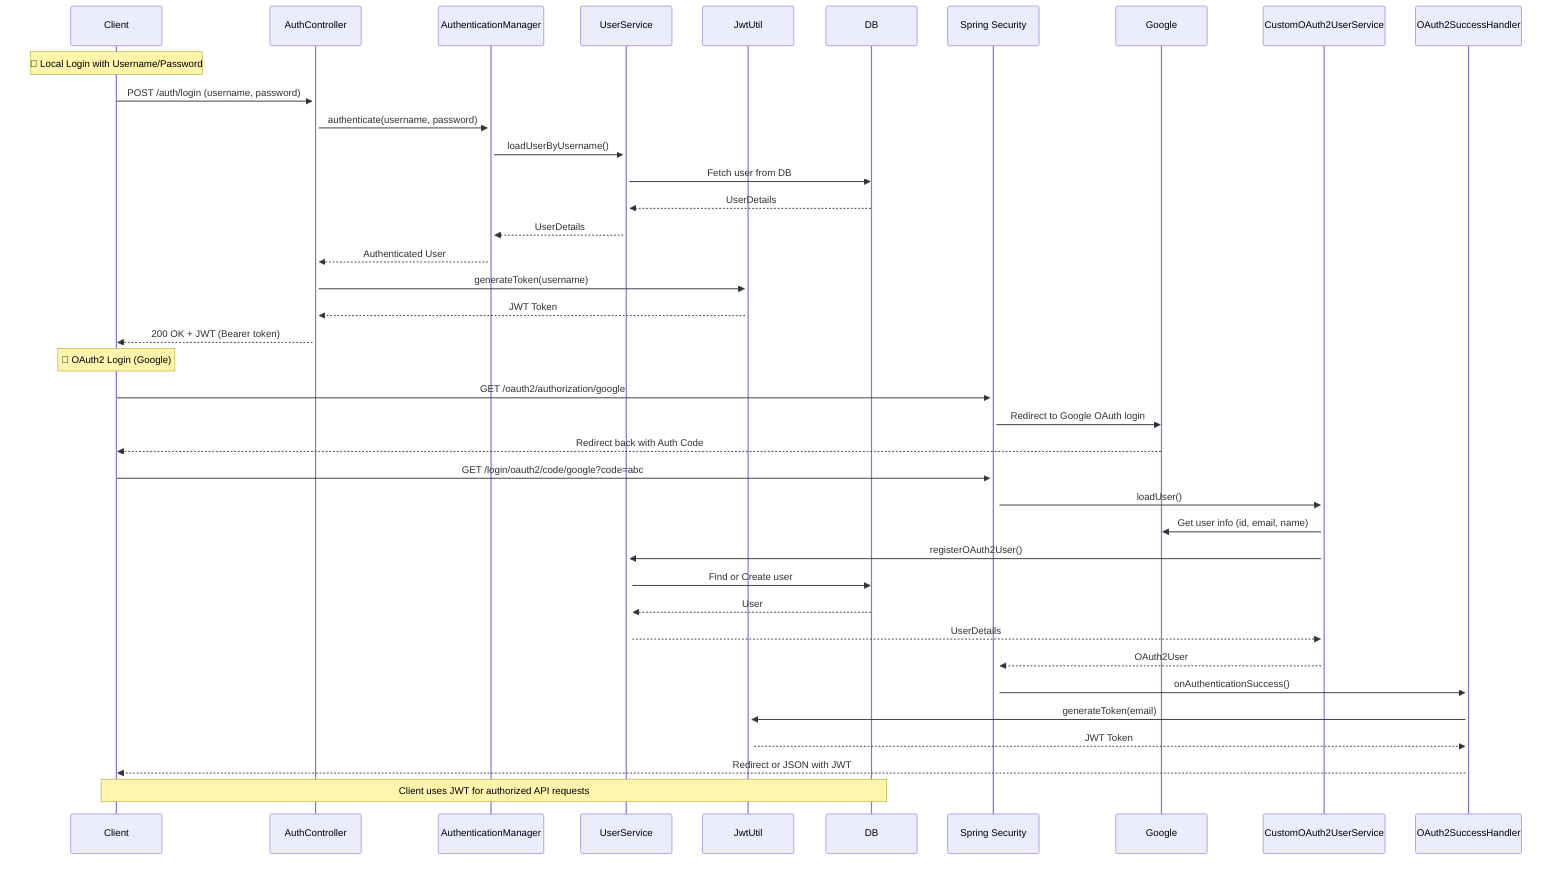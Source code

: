 sequenceDiagram
    participant Client
    participant AuthController
    participant AuthenticationManager
    participant UserService
    participant JwtUtil
    participant DB

    Note over Client: 🔐 Local Login with Username/Password

    Client->>+AuthController: POST /auth/login (username, password)
    AuthController->>+AuthenticationManager: authenticate(username, password)
    AuthenticationManager->>+UserService: loadUserByUsername()
    UserService->>DB: Fetch user from DB
    DB-->>UserService: UserDetails
    UserService-->>AuthenticationManager: UserDetails
    AuthenticationManager-->>AuthController: Authenticated User
    AuthController->>+JwtUtil: generateToken(username)
    JwtUtil-->>AuthController: JWT Token
    AuthController-->>Client: 200 OK + JWT (Bearer token)

    Note over Client: 🔐 OAuth2 Login (Google)

    Client->>+Spring Security: GET /oauth2/authorization/google
    Spring Security->>Google: Redirect to Google OAuth login
    Google-->>Client: Redirect back with Auth Code
    Client->>+Spring Security: GET /login/oauth2/code/google?code=abc
    Spring Security->>+CustomOAuth2UserService: loadUser()
    CustomOAuth2UserService->>Google: Get user info (id, email, name)
    CustomOAuth2UserService->>+UserService: registerOAuth2User()
    UserService->>DB: Find or Create user
    DB-->>UserService: User
    UserService-->>CustomOAuth2UserService: UserDetails
    CustomOAuth2UserService-->>Spring Security: OAuth2User
    Spring Security->>+OAuth2SuccessHandler: onAuthenticationSuccess()
    OAuth2SuccessHandler->>+JwtUtil: generateToken(email)
    JwtUtil-->>OAuth2SuccessHandler: JWT Token
    OAuth2SuccessHandler-->>Client: Redirect or JSON with JWT

    Note over Client, DB: Client uses JWT for authorized API requests